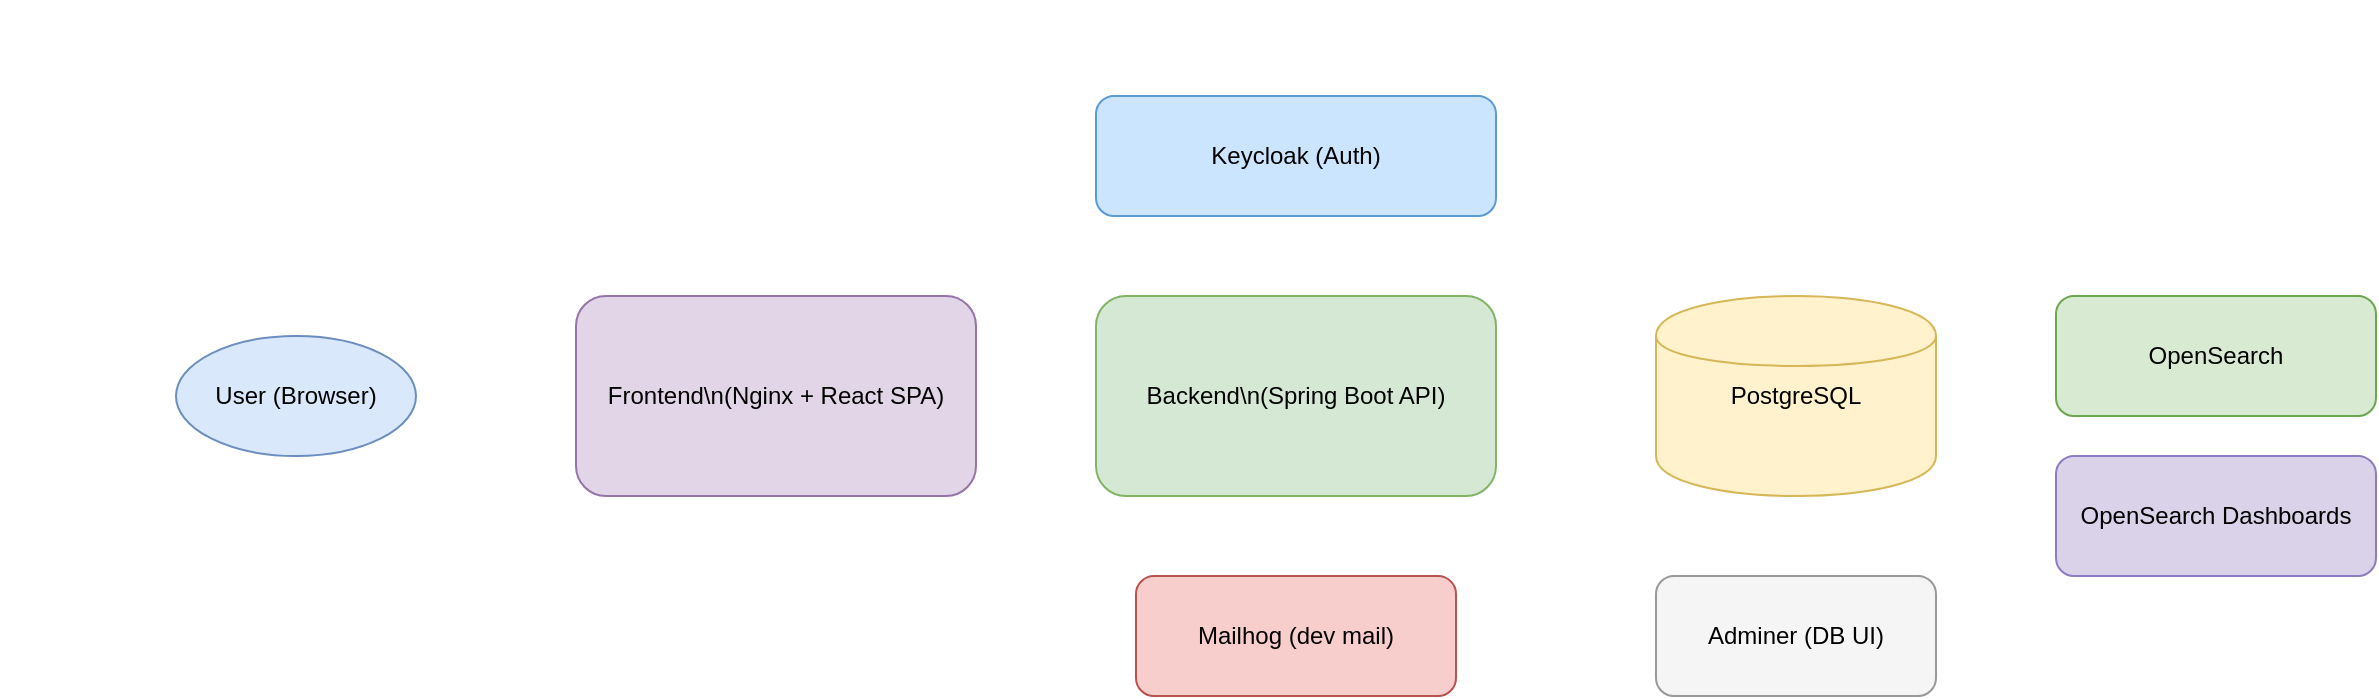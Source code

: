 <mxfile version="24.7.2" type="device">
  <diagram id="n2k2oSTkZ9o8a8V1kS8Y" name="Ajasta Architecture">
    <mxGraphModel dx="1200" dy="800" grid="1" gridSize="10" guides="1" tooltips="1" connect="1" arrows="1" fold="1" page="1" pageScale="1" pageWidth="1920" pageHeight="1080" math="0" shadow="0">
      <root>
        <mxCell id="0" />
        <mxCell id="1" parent="0" />
        
        <mxCell id="user" value="User (Browser)" style="shape=ellipse;whiteSpace=wrap;html=1;fillColor=#dae8fc;strokeColor=#6c8ebf;" vertex="1" parent="1">
          <mxGeometry x="80" y="160" width="120" height="60" as="geometry" />
        </mxCell>
        
        <mxCell id="nginx" value="Frontend\n(Nginx + React SPA)" style="rounded=1;whiteSpace=wrap;html=1;fillColor=#e1d5e7;strokeColor=#9673a6;" vertex="1" parent="1">
          <mxGeometry x="280" y="140" width="200" height="100" as="geometry" />
        </mxCell>
        
        <mxCell id="backend" value="Backend\n(Spring Boot API)" style="rounded=1;whiteSpace=wrap;html=1;fillColor=#d5e8d4;strokeColor=#82b366;" vertex="1" parent="1">
          <mxGeometry x="540" y="140" width="200" height="100" as="geometry" />
        </mxCell>
        
        <mxCell id="postgres" value="PostgreSQL" style="shape=cylinder;whiteSpace=wrap;html=1;fillColor=#fff2cc;strokeColor=#d6b656;" vertex="1" parent="1">
          <mxGeometry x="820" y="140" width="140" height="100" as="geometry" />
        </mxCell>
        
        <mxCell id="mailhog" value="Mailhog (dev mail)" style="rounded=1;whiteSpace=wrap;html=1;fillColor=#f8cecc;strokeColor=#b85450;" vertex="1" parent="1">
          <mxGeometry x="560" y="280" width="160" height="60" as="geometry" />
        </mxCell>
        
        <mxCell id="adminer" value="Adminer (DB UI)" style="rounded=1;whiteSpace=wrap;html=1;fillColor=#f5f5f5;strokeColor=#999999;" vertex="1" parent="1">
          <mxGeometry x="820" y="280" width="140" height="60" as="geometry" />
        </mxCell>
        
        <mxCell id="keycloak" value="Keycloak (Auth)" style="rounded=1;whiteSpace=wrap;html=1;fillColor=#cce5ff;strokeColor=#5b9bd5;" vertex="1" parent="1">
          <mxGeometry x="540" y="40" width="200" height="60" as="geometry" />
        </mxCell>
        
        <mxCell id="os" value="OpenSearch" style="rounded=1;whiteSpace=wrap;html=1;fillColor=#d9ead3;strokeColor=#6aa84f;" vertex="1" parent="1">
          <mxGeometry x="1020" y="140" width="160" height="60" as="geometry" />
        </mxCell>
        
        <mxCell id="osdash" value="OpenSearch Dashboards" style="rounded=1;whiteSpace=wrap;html=1;fillColor=#d9d2e9;strokeColor=#8e7cc3;" vertex="1" parent="1">
          <mxGeometry x="1020" y="220" width="160" height="60" as="geometry" />
        </mxCell>
        
        <!-- Edges -->
        <mxCell id="e1" edge="1" parent="1" source="user" target="nginx" style="endArrow=block;strokeColor=#6c8ebf;" />
        <mxCell id="e2" edge="1" parent="1" source="nginx" target="backend" style="endArrow=block;strokeColor=#82b366;" />
        <mxCell id="e3" edge="1" parent="1" source="backend" target="postgres" style="endArrow=block;strokeColor=#d6b656;" />
        <mxCell id="e4" edge="1" parent="1" source="backend" target="mailhog" style="endArrow=block;dashed=1;strokeColor=#b85450;" />
        <mxCell id="e5" edge="1" parent="1" source="adminer" target="postgres" style="endArrow=block;strokeColor=#999999;" />
        <mxCell id="e6" edge="1" parent="1" source="backend" target="keycloak" style="endArrow=block;dashed=1;strokeColor=#5b9bd5;" />
        <mxCell id="e7" edge="1" parent="1" source="osdash" target="os" style="endArrow=block;strokeColor=#6aa84f;" />
      </root>
    </mxGraphModel>
  </diagram>
</mxfile>
